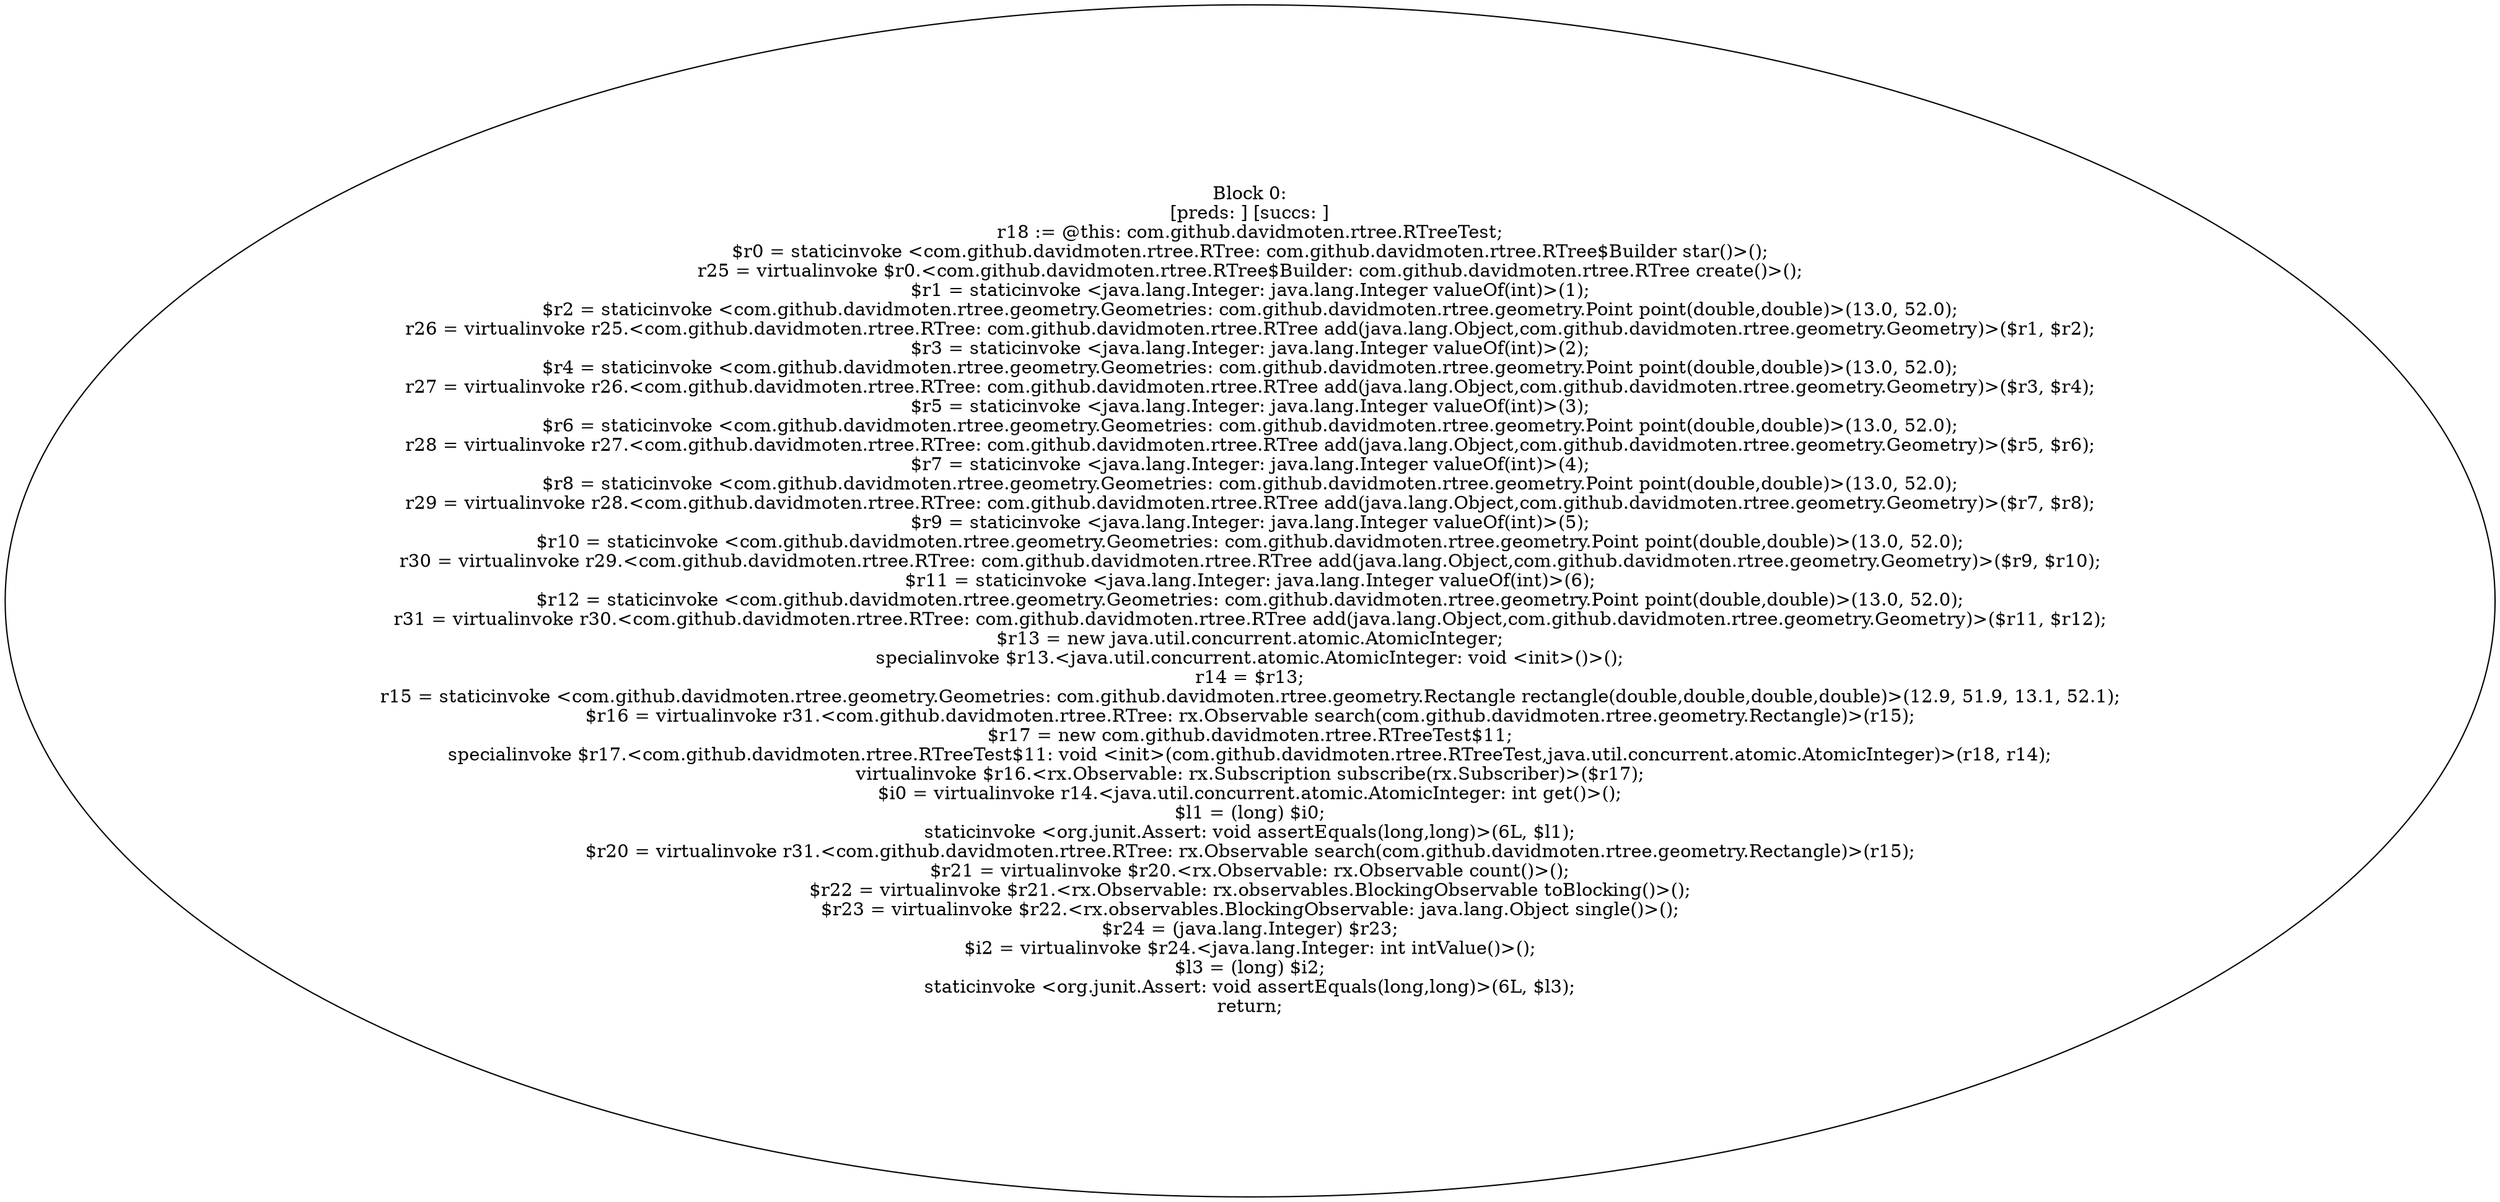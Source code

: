 digraph "unitGraph" {
    "Block 0:
[preds: ] [succs: ]
r18 := @this: com.github.davidmoten.rtree.RTreeTest;
$r0 = staticinvoke <com.github.davidmoten.rtree.RTree: com.github.davidmoten.rtree.RTree$Builder star()>();
r25 = virtualinvoke $r0.<com.github.davidmoten.rtree.RTree$Builder: com.github.davidmoten.rtree.RTree create()>();
$r1 = staticinvoke <java.lang.Integer: java.lang.Integer valueOf(int)>(1);
$r2 = staticinvoke <com.github.davidmoten.rtree.geometry.Geometries: com.github.davidmoten.rtree.geometry.Point point(double,double)>(13.0, 52.0);
r26 = virtualinvoke r25.<com.github.davidmoten.rtree.RTree: com.github.davidmoten.rtree.RTree add(java.lang.Object,com.github.davidmoten.rtree.geometry.Geometry)>($r1, $r2);
$r3 = staticinvoke <java.lang.Integer: java.lang.Integer valueOf(int)>(2);
$r4 = staticinvoke <com.github.davidmoten.rtree.geometry.Geometries: com.github.davidmoten.rtree.geometry.Point point(double,double)>(13.0, 52.0);
r27 = virtualinvoke r26.<com.github.davidmoten.rtree.RTree: com.github.davidmoten.rtree.RTree add(java.lang.Object,com.github.davidmoten.rtree.geometry.Geometry)>($r3, $r4);
$r5 = staticinvoke <java.lang.Integer: java.lang.Integer valueOf(int)>(3);
$r6 = staticinvoke <com.github.davidmoten.rtree.geometry.Geometries: com.github.davidmoten.rtree.geometry.Point point(double,double)>(13.0, 52.0);
r28 = virtualinvoke r27.<com.github.davidmoten.rtree.RTree: com.github.davidmoten.rtree.RTree add(java.lang.Object,com.github.davidmoten.rtree.geometry.Geometry)>($r5, $r6);
$r7 = staticinvoke <java.lang.Integer: java.lang.Integer valueOf(int)>(4);
$r8 = staticinvoke <com.github.davidmoten.rtree.geometry.Geometries: com.github.davidmoten.rtree.geometry.Point point(double,double)>(13.0, 52.0);
r29 = virtualinvoke r28.<com.github.davidmoten.rtree.RTree: com.github.davidmoten.rtree.RTree add(java.lang.Object,com.github.davidmoten.rtree.geometry.Geometry)>($r7, $r8);
$r9 = staticinvoke <java.lang.Integer: java.lang.Integer valueOf(int)>(5);
$r10 = staticinvoke <com.github.davidmoten.rtree.geometry.Geometries: com.github.davidmoten.rtree.geometry.Point point(double,double)>(13.0, 52.0);
r30 = virtualinvoke r29.<com.github.davidmoten.rtree.RTree: com.github.davidmoten.rtree.RTree add(java.lang.Object,com.github.davidmoten.rtree.geometry.Geometry)>($r9, $r10);
$r11 = staticinvoke <java.lang.Integer: java.lang.Integer valueOf(int)>(6);
$r12 = staticinvoke <com.github.davidmoten.rtree.geometry.Geometries: com.github.davidmoten.rtree.geometry.Point point(double,double)>(13.0, 52.0);
r31 = virtualinvoke r30.<com.github.davidmoten.rtree.RTree: com.github.davidmoten.rtree.RTree add(java.lang.Object,com.github.davidmoten.rtree.geometry.Geometry)>($r11, $r12);
$r13 = new java.util.concurrent.atomic.AtomicInteger;
specialinvoke $r13.<java.util.concurrent.atomic.AtomicInteger: void <init>()>();
r14 = $r13;
r15 = staticinvoke <com.github.davidmoten.rtree.geometry.Geometries: com.github.davidmoten.rtree.geometry.Rectangle rectangle(double,double,double,double)>(12.9, 51.9, 13.1, 52.1);
$r16 = virtualinvoke r31.<com.github.davidmoten.rtree.RTree: rx.Observable search(com.github.davidmoten.rtree.geometry.Rectangle)>(r15);
$r17 = new com.github.davidmoten.rtree.RTreeTest$11;
specialinvoke $r17.<com.github.davidmoten.rtree.RTreeTest$11: void <init>(com.github.davidmoten.rtree.RTreeTest,java.util.concurrent.atomic.AtomicInteger)>(r18, r14);
virtualinvoke $r16.<rx.Observable: rx.Subscription subscribe(rx.Subscriber)>($r17);
$i0 = virtualinvoke r14.<java.util.concurrent.atomic.AtomicInteger: int get()>();
$l1 = (long) $i0;
staticinvoke <org.junit.Assert: void assertEquals(long,long)>(6L, $l1);
$r20 = virtualinvoke r31.<com.github.davidmoten.rtree.RTree: rx.Observable search(com.github.davidmoten.rtree.geometry.Rectangle)>(r15);
$r21 = virtualinvoke $r20.<rx.Observable: rx.Observable count()>();
$r22 = virtualinvoke $r21.<rx.Observable: rx.observables.BlockingObservable toBlocking()>();
$r23 = virtualinvoke $r22.<rx.observables.BlockingObservable: java.lang.Object single()>();
$r24 = (java.lang.Integer) $r23;
$i2 = virtualinvoke $r24.<java.lang.Integer: int intValue()>();
$l3 = (long) $i2;
staticinvoke <org.junit.Assert: void assertEquals(long,long)>(6L, $l3);
return;
"
}
